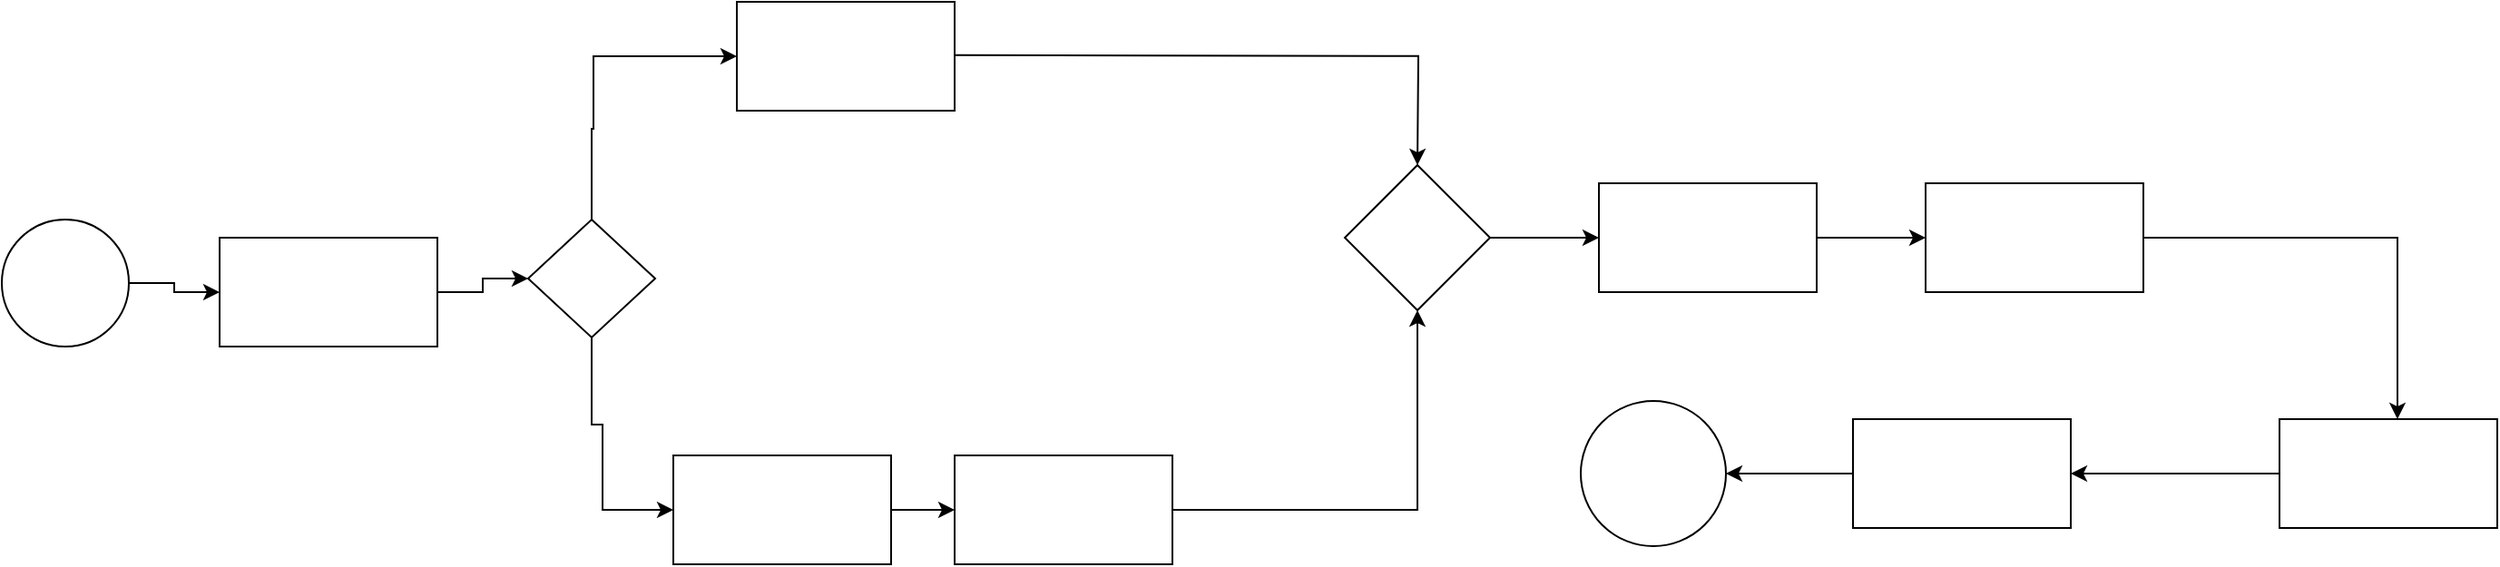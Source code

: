 <mxfile version="24.8.3">
  <diagram name="Page-1" id="VCGrGA7p57EWE_NjkI46">
    <mxGraphModel dx="1400" dy="743" grid="1" gridSize="10" guides="1" tooltips="1" connect="1" arrows="1" fold="1" page="1" pageScale="1" pageWidth="850" pageHeight="1100" math="0" shadow="0">
      <root>
        <mxCell id="0" />
        <mxCell id="1" parent="0" />
        <mxCell id="A5usoE2WGiBjK4e9Wqww-7" style="edgeStyle=orthogonalEdgeStyle;rounded=0;orthogonalLoop=1;jettySize=auto;html=1;" edge="1" parent="1" source="A5usoE2WGiBjK4e9Wqww-1" target="A5usoE2WGiBjK4e9Wqww-3">
          <mxGeometry relative="1" as="geometry" />
        </mxCell>
        <mxCell id="A5usoE2WGiBjK4e9Wqww-1" value="" style="ellipse;whiteSpace=wrap;html=1;aspect=fixed;" vertex="1" parent="1">
          <mxGeometry x="20" y="230" width="70" height="70" as="geometry" />
        </mxCell>
        <mxCell id="A5usoE2WGiBjK4e9Wqww-8" style="edgeStyle=orthogonalEdgeStyle;rounded=0;orthogonalLoop=1;jettySize=auto;html=1;" edge="1" parent="1" source="A5usoE2WGiBjK4e9Wqww-3" target="A5usoE2WGiBjK4e9Wqww-9">
          <mxGeometry relative="1" as="geometry">
            <mxPoint x="320" y="270" as="targetPoint" />
          </mxGeometry>
        </mxCell>
        <mxCell id="A5usoE2WGiBjK4e9Wqww-3" value="" style="rounded=0;whiteSpace=wrap;html=1;" vertex="1" parent="1">
          <mxGeometry x="140" y="240" width="120" height="60" as="geometry" />
        </mxCell>
        <mxCell id="A5usoE2WGiBjK4e9Wqww-10" style="edgeStyle=orthogonalEdgeStyle;rounded=0;orthogonalLoop=1;jettySize=auto;html=1;entryX=0;entryY=0.5;entryDx=0;entryDy=0;" edge="1" parent="1" source="A5usoE2WGiBjK4e9Wqww-9" target="A5usoE2WGiBjK4e9Wqww-13">
          <mxGeometry relative="1" as="geometry">
            <mxPoint x="410" y="140" as="targetPoint" />
            <Array as="points">
              <mxPoint x="345" y="180" />
              <mxPoint x="346" y="180" />
              <mxPoint x="346" y="140" />
            </Array>
          </mxGeometry>
        </mxCell>
        <mxCell id="A5usoE2WGiBjK4e9Wqww-11" style="edgeStyle=orthogonalEdgeStyle;rounded=0;orthogonalLoop=1;jettySize=auto;html=1;" edge="1" parent="1" source="A5usoE2WGiBjK4e9Wqww-9" target="A5usoE2WGiBjK4e9Wqww-12">
          <mxGeometry relative="1" as="geometry">
            <mxPoint x="450" y="390" as="targetPoint" />
            <Array as="points">
              <mxPoint x="345" y="343" />
              <mxPoint x="351" y="343" />
            </Array>
          </mxGeometry>
        </mxCell>
        <mxCell id="A5usoE2WGiBjK4e9Wqww-9" value="" style="points=[[0.25,0.25,0],[0.5,0,0],[0.75,0.25,0],[1,0.5,0],[0.75,0.75,0],[0.5,1,0],[0.25,0.75,0],[0,0.5,0]];shape=mxgraph.bpmn.gateway2;html=1;verticalLabelPosition=bottom;labelBackgroundColor=#ffffff;verticalAlign=top;align=center;perimeter=rhombusPerimeter;outlineConnect=0;outline=none;symbol=none;" vertex="1" parent="1">
          <mxGeometry x="310" y="230" width="70" height="65" as="geometry" />
        </mxCell>
        <mxCell id="A5usoE2WGiBjK4e9Wqww-15" style="edgeStyle=orthogonalEdgeStyle;rounded=0;orthogonalLoop=1;jettySize=auto;html=1;exitX=1;exitY=0.5;exitDx=0;exitDy=0;entryX=0;entryY=0.5;entryDx=0;entryDy=0;" edge="1" parent="1" source="A5usoE2WGiBjK4e9Wqww-12" target="A5usoE2WGiBjK4e9Wqww-14">
          <mxGeometry relative="1" as="geometry" />
        </mxCell>
        <mxCell id="A5usoE2WGiBjK4e9Wqww-12" value="" style="rounded=0;whiteSpace=wrap;html=1;" vertex="1" parent="1">
          <mxGeometry x="390" y="360" width="120" height="60" as="geometry" />
        </mxCell>
        <mxCell id="A5usoE2WGiBjK4e9Wqww-16" style="edgeStyle=orthogonalEdgeStyle;rounded=0;orthogonalLoop=1;jettySize=auto;html=1;" edge="1" parent="1">
          <mxGeometry relative="1" as="geometry">
            <mxPoint x="800" y="200" as="targetPoint" />
            <mxPoint x="545" y="139.397" as="sourcePoint" />
          </mxGeometry>
        </mxCell>
        <mxCell id="A5usoE2WGiBjK4e9Wqww-13" value="" style="rounded=0;whiteSpace=wrap;html=1;" vertex="1" parent="1">
          <mxGeometry x="425" y="110" width="120" height="60" as="geometry" />
        </mxCell>
        <mxCell id="A5usoE2WGiBjK4e9Wqww-17" style="edgeStyle=orthogonalEdgeStyle;rounded=0;orthogonalLoop=1;jettySize=auto;html=1;" edge="1" parent="1" source="A5usoE2WGiBjK4e9Wqww-14" target="A5usoE2WGiBjK4e9Wqww-18">
          <mxGeometry relative="1" as="geometry">
            <mxPoint x="810" y="290" as="targetPoint" />
          </mxGeometry>
        </mxCell>
        <mxCell id="A5usoE2WGiBjK4e9Wqww-14" value="" style="rounded=0;whiteSpace=wrap;html=1;" vertex="1" parent="1">
          <mxGeometry x="545" y="360" width="120" height="60" as="geometry" />
        </mxCell>
        <mxCell id="A5usoE2WGiBjK4e9Wqww-19" style="edgeStyle=orthogonalEdgeStyle;rounded=0;orthogonalLoop=1;jettySize=auto;html=1;" edge="1" parent="1" source="A5usoE2WGiBjK4e9Wqww-18" target="A5usoE2WGiBjK4e9Wqww-20">
          <mxGeometry relative="1" as="geometry">
            <mxPoint x="910" y="240" as="targetPoint" />
          </mxGeometry>
        </mxCell>
        <mxCell id="A5usoE2WGiBjK4e9Wqww-18" value="" style="rhombus;whiteSpace=wrap;html=1;" vertex="1" parent="1">
          <mxGeometry x="760" y="200" width="80" height="80" as="geometry" />
        </mxCell>
        <mxCell id="A5usoE2WGiBjK4e9Wqww-22" style="edgeStyle=orthogonalEdgeStyle;rounded=0;orthogonalLoop=1;jettySize=auto;html=1;entryX=0;entryY=0.5;entryDx=0;entryDy=0;" edge="1" parent="1" source="A5usoE2WGiBjK4e9Wqww-20" target="A5usoE2WGiBjK4e9Wqww-21">
          <mxGeometry relative="1" as="geometry" />
        </mxCell>
        <mxCell id="A5usoE2WGiBjK4e9Wqww-20" value="" style="rounded=0;whiteSpace=wrap;html=1;" vertex="1" parent="1">
          <mxGeometry x="900" y="210" width="120" height="60" as="geometry" />
        </mxCell>
        <mxCell id="A5usoE2WGiBjK4e9Wqww-23" style="edgeStyle=orthogonalEdgeStyle;rounded=0;orthogonalLoop=1;jettySize=auto;html=1;" edge="1" parent="1" source="A5usoE2WGiBjK4e9Wqww-21" target="A5usoE2WGiBjK4e9Wqww-24">
          <mxGeometry relative="1" as="geometry">
            <mxPoint x="1340" y="330" as="targetPoint" />
            <Array as="points">
              <mxPoint x="1340" y="240" />
            </Array>
          </mxGeometry>
        </mxCell>
        <mxCell id="A5usoE2WGiBjK4e9Wqww-21" value="" style="rounded=0;whiteSpace=wrap;html=1;" vertex="1" parent="1">
          <mxGeometry x="1080" y="210" width="120" height="60" as="geometry" />
        </mxCell>
        <mxCell id="A5usoE2WGiBjK4e9Wqww-25" style="edgeStyle=orthogonalEdgeStyle;rounded=0;orthogonalLoop=1;jettySize=auto;html=1;" edge="1" parent="1" source="A5usoE2WGiBjK4e9Wqww-24" target="A5usoE2WGiBjK4e9Wqww-26">
          <mxGeometry relative="1" as="geometry">
            <mxPoint x="1170" y="370" as="targetPoint" />
          </mxGeometry>
        </mxCell>
        <mxCell id="A5usoE2WGiBjK4e9Wqww-24" value="" style="rounded=0;whiteSpace=wrap;html=1;" vertex="1" parent="1">
          <mxGeometry x="1275" y="340" width="120" height="60" as="geometry" />
        </mxCell>
        <mxCell id="A5usoE2WGiBjK4e9Wqww-27" style="edgeStyle=orthogonalEdgeStyle;rounded=0;orthogonalLoop=1;jettySize=auto;html=1;" edge="1" parent="1" source="A5usoE2WGiBjK4e9Wqww-26" target="A5usoE2WGiBjK4e9Wqww-28">
          <mxGeometry relative="1" as="geometry">
            <mxPoint x="970" y="370" as="targetPoint" />
          </mxGeometry>
        </mxCell>
        <mxCell id="A5usoE2WGiBjK4e9Wqww-26" value="" style="rounded=0;whiteSpace=wrap;html=1;" vertex="1" parent="1">
          <mxGeometry x="1040" y="340" width="120" height="60" as="geometry" />
        </mxCell>
        <mxCell id="A5usoE2WGiBjK4e9Wqww-28" value="" style="ellipse;whiteSpace=wrap;html=1;aspect=fixed;" vertex="1" parent="1">
          <mxGeometry x="890" y="330" width="80" height="80" as="geometry" />
        </mxCell>
      </root>
    </mxGraphModel>
  </diagram>
</mxfile>
